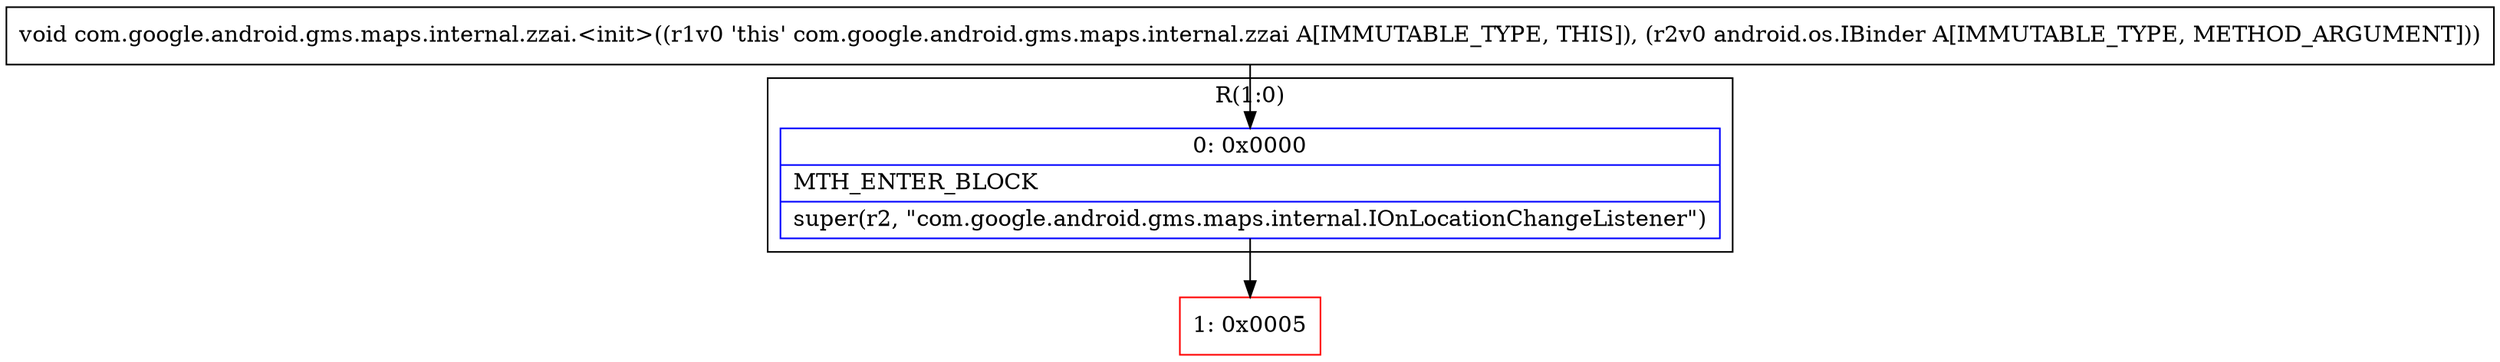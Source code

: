 digraph "CFG forcom.google.android.gms.maps.internal.zzai.\<init\>(Landroid\/os\/IBinder;)V" {
subgraph cluster_Region_1101619479 {
label = "R(1:0)";
node [shape=record,color=blue];
Node_0 [shape=record,label="{0\:\ 0x0000|MTH_ENTER_BLOCK\l|super(r2, \"com.google.android.gms.maps.internal.IOnLocationChangeListener\")\l}"];
}
Node_1 [shape=record,color=red,label="{1\:\ 0x0005}"];
MethodNode[shape=record,label="{void com.google.android.gms.maps.internal.zzai.\<init\>((r1v0 'this' com.google.android.gms.maps.internal.zzai A[IMMUTABLE_TYPE, THIS]), (r2v0 android.os.IBinder A[IMMUTABLE_TYPE, METHOD_ARGUMENT])) }"];
MethodNode -> Node_0;
Node_0 -> Node_1;
}

